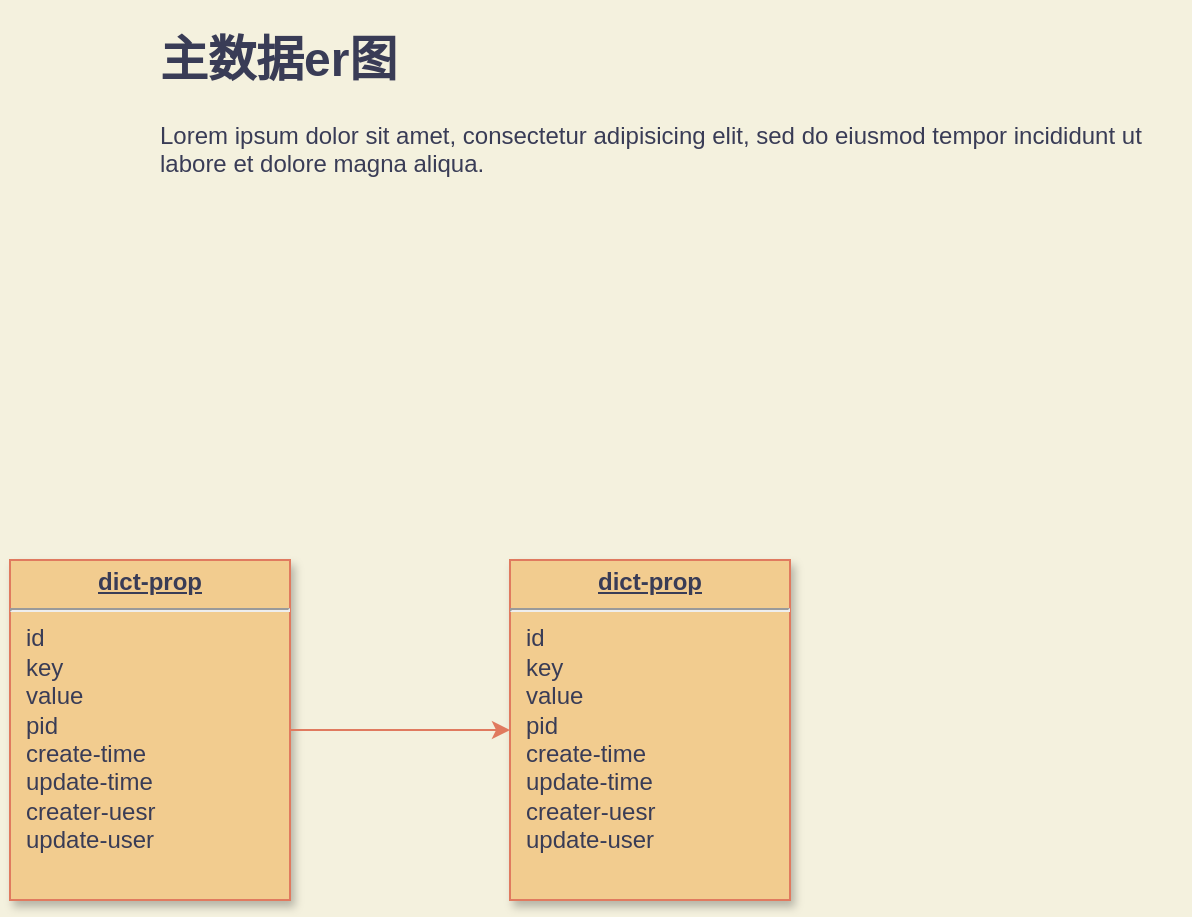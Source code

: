 <mxfile version="20.5.1" type="github">
  <diagram name="Page-1" id="efa7a0a1-bf9b-a30e-e6df-94a7791c09e9">
    <mxGraphModel dx="1422" dy="754" grid="1" gridSize="10" guides="1" tooltips="1" connect="1" arrows="1" fold="1" page="1" pageScale="1" pageWidth="826" pageHeight="1169" background="#F4F1DE" math="0" shadow="0">
      <root>
        <mxCell id="0" />
        <mxCell id="1" parent="0" />
        <mxCell id="Coc5zczk-4DciDy_3ck6-118" value="&lt;p style=&quot;margin: 0px; margin-top: 4px; text-align: center; text-decoration: underline;&quot;&gt;&lt;b&gt;dict-prop&lt;/b&gt;&lt;/p&gt;&lt;hr&gt;&lt;p style=&quot;margin: 0px; margin-left: 8px;&quot;&gt;id&lt;/p&gt;&lt;p style=&quot;margin: 0px; margin-left: 8px;&quot;&gt;key&lt;/p&gt;&lt;p style=&quot;margin: 0px; margin-left: 8px;&quot;&gt;value&lt;/p&gt;&lt;p style=&quot;margin: 0px; margin-left: 8px;&quot;&gt;pid&lt;/p&gt;&lt;p style=&quot;margin: 0px; margin-left: 8px;&quot;&gt;create-time&lt;/p&gt;&lt;p style=&quot;margin: 0px; margin-left: 8px;&quot;&gt;update-time&lt;/p&gt;&lt;p style=&quot;margin: 0px; margin-left: 8px;&quot;&gt;creater-uesr&lt;/p&gt;&lt;p style=&quot;margin: 0px; margin-left: 8px;&quot;&gt;update-user&lt;/p&gt;" style="verticalAlign=top;align=left;overflow=fill;fontSize=12;fontFamily=Helvetica;html=1;strokeColor=#E07A5F;shadow=1;fillColor=#F2CC8F;fontColor=#393C56;" parent="1" vertex="1">
          <mxGeometry x="340" y="310" width="140" height="170" as="geometry" />
        </mxCell>
        <mxCell id="Coc5zczk-4DciDy_3ck6-119" value="&lt;p style=&quot;margin: 0px; margin-top: 4px; text-align: center; text-decoration: underline;&quot;&gt;&lt;b&gt;dict-prop&lt;/b&gt;&lt;/p&gt;&lt;hr&gt;&lt;p style=&quot;margin: 0px; margin-left: 8px;&quot;&gt;id&lt;/p&gt;&lt;p style=&quot;margin: 0px; margin-left: 8px;&quot;&gt;key&lt;/p&gt;&lt;p style=&quot;margin: 0px; margin-left: 8px;&quot;&gt;value&lt;/p&gt;&lt;p style=&quot;margin: 0px; margin-left: 8px;&quot;&gt;pid&lt;/p&gt;&lt;p style=&quot;margin: 0px; margin-left: 8px;&quot;&gt;create-time&lt;/p&gt;&lt;p style=&quot;margin: 0px; margin-left: 8px;&quot;&gt;update-time&lt;/p&gt;&lt;p style=&quot;margin: 0px; margin-left: 8px;&quot;&gt;creater-uesr&lt;/p&gt;&lt;p style=&quot;margin: 0px; margin-left: 8px;&quot;&gt;update-user&lt;/p&gt;" style="verticalAlign=top;align=left;overflow=fill;fontSize=12;fontFamily=Helvetica;html=1;strokeColor=#E07A5F;shadow=1;fillColor=#F2CC8F;fontColor=#393C56;" parent="1" vertex="1">
          <mxGeometry x="90" y="310" width="140" height="170" as="geometry" />
        </mxCell>
        <mxCell id="u9UwXxTi4ZUyveVRIG5r-3" value="" style="endArrow=classic;html=1;rounded=0;entryX=0;entryY=0.5;entryDx=0;entryDy=0;labelBackgroundColor=#F4F1DE;strokeColor=#E07A5F;fontColor=#393C56;" edge="1" parent="1" source="Coc5zczk-4DciDy_3ck6-119" target="Coc5zczk-4DciDy_3ck6-118">
          <mxGeometry width="50" height="50" relative="1" as="geometry">
            <mxPoint x="230" y="445" as="sourcePoint" />
            <mxPoint x="300.711" y="395" as="targetPoint" />
          </mxGeometry>
        </mxCell>
        <mxCell id="u9UwXxTi4ZUyveVRIG5r-7" value="&lt;h1&gt;主数据er图&lt;/h1&gt;&lt;p&gt;Lorem ipsum dolor sit amet, consectetur adipisicing elit, sed do eiusmod tempor incididunt ut labore et dolore magna aliqua.&lt;/p&gt;" style="text;html=1;strokeColor=none;fillColor=none;spacing=5;spacingTop=-20;whiteSpace=wrap;overflow=hidden;rounded=0;fontColor=#393C56;" vertex="1" parent="1">
          <mxGeometry x="160" y="40" width="520" height="120" as="geometry" />
        </mxCell>
      </root>
    </mxGraphModel>
  </diagram>
</mxfile>
